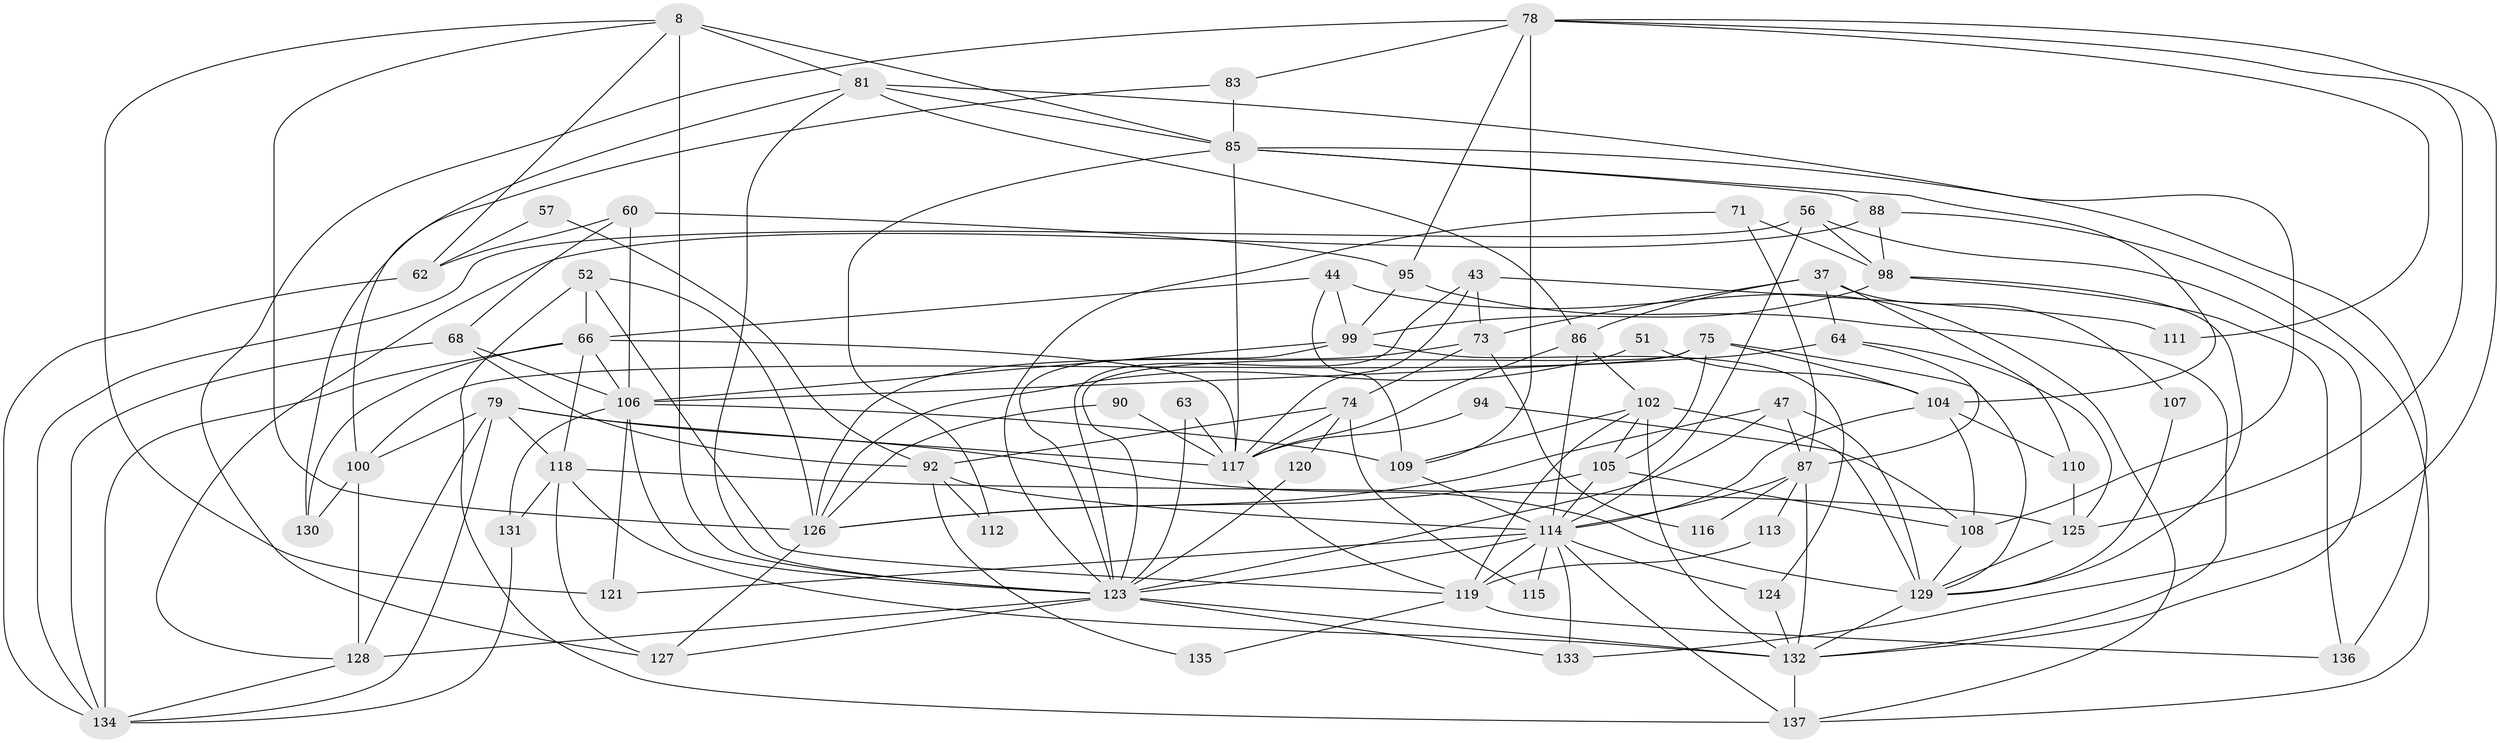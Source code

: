 // original degree distribution, {3: 0.26277372262773724, 5: 0.21897810218978103, 6: 0.08029197080291971, 4: 0.22627737226277372, 2: 0.15328467153284672, 7: 0.043795620437956206, 8: 0.014598540145985401}
// Generated by graph-tools (version 1.1) at 2025/51/03/09/25 04:51:08]
// undirected, 68 vertices, 166 edges
graph export_dot {
graph [start="1"]
  node [color=gray90,style=filled];
  8 [super="+5"];
  37 [super="+16"];
  43 [super="+1"];
  44;
  47 [super="+31"];
  51;
  52 [super="+38"];
  56;
  57;
  60;
  62;
  63;
  64;
  66 [super="+54"];
  68 [super="+15"];
  71;
  73;
  74 [super="+50"];
  75;
  78 [super="+34"];
  79 [super="+77"];
  81 [super="+9"];
  83;
  85 [super="+61"];
  86 [super="+6"];
  87 [super="+59+45"];
  88;
  90;
  92;
  94;
  95 [super="+91"];
  98;
  99 [super="+76"];
  100 [super="+4"];
  102 [super="+65"];
  104;
  105 [super="+40"];
  106 [super="+48+53"];
  107;
  108 [super="+27"];
  109 [super="+41+35"];
  110;
  111;
  112;
  113;
  114 [super="+3+33+72+80"];
  115;
  116;
  117 [super="+26"];
  118 [super="+97"];
  119 [super="+18+93"];
  120;
  121 [super="+82"];
  123 [super="+19+58+84"];
  124 [super="+13"];
  125 [super="+22"];
  126 [super="+89"];
  127 [super="+122"];
  128;
  129 [super="+20+49+70"];
  130 [super="+23"];
  131 [super="+96"];
  132 [super="+36+101"];
  133;
  134 [super="+103+67"];
  135;
  136 [super="+2"];
  137 [super="+11"];
  8 -- 62;
  8 -- 81 [weight=2];
  8 -- 85;
  8 -- 123 [weight=2];
  8 -- 126 [weight=2];
  8 -- 121;
  37 -- 64 [weight=2];
  37 -- 107;
  37 -- 73;
  37 -- 110;
  37 -- 86;
  43 -- 73;
  43 -- 111;
  43 -- 117;
  43 -- 123;
  44 -- 99;
  44 -- 137;
  44 -- 66;
  44 -- 109;
  47 -- 126;
  47 -- 129 [weight=2];
  47 -- 123;
  47 -- 87;
  51 -- 104;
  51 -- 126;
  52 -- 66;
  52 -- 126;
  52 -- 137;
  52 -- 119;
  56 -- 98;
  56 -- 114;
  56 -- 134;
  56 -- 132;
  57 -- 62;
  57 -- 92;
  60 -- 106;
  60 -- 62;
  60 -- 68;
  60 -- 95 [weight=2];
  62 -- 134;
  63 -- 117;
  63 -- 123;
  64 -- 106;
  64 -- 125;
  64 -- 87;
  66 -- 117 [weight=2];
  66 -- 134 [weight=2];
  66 -- 130;
  66 -- 118;
  66 -- 106;
  68 -- 92 [weight=2];
  68 -- 134;
  68 -- 106;
  71 -- 98;
  71 -- 123;
  71 -- 87;
  73 -- 74;
  73 -- 126;
  73 -- 116;
  74 -- 115;
  74 -- 120;
  74 -- 92;
  74 -- 117;
  75 -- 129;
  75 -- 104;
  75 -- 100;
  75 -- 123;
  75 -- 105;
  78 -- 83;
  78 -- 133;
  78 -- 95;
  78 -- 109 [weight=2];
  78 -- 125;
  78 -- 127;
  78 -- 111;
  79 -- 129 [weight=2];
  79 -- 100;
  79 -- 134 [weight=2];
  79 -- 128;
  79 -- 117;
  79 -- 118;
  81 -- 108 [weight=2];
  81 -- 100;
  81 -- 86;
  81 -- 85;
  81 -- 123;
  83 -- 130;
  83 -- 85;
  85 -- 117 [weight=2];
  85 -- 112;
  85 -- 104;
  85 -- 88;
  85 -- 136;
  86 -- 117;
  86 -- 114;
  86 -- 102;
  87 -- 132 [weight=3];
  87 -- 114 [weight=2];
  87 -- 113 [weight=2];
  87 -- 116;
  88 -- 137;
  88 -- 98;
  88 -- 128;
  90 -- 117;
  90 -- 126;
  92 -- 112;
  92 -- 135;
  92 -- 114;
  94 -- 108;
  94 -- 117;
  95 -- 99;
  95 -- 132 [weight=2];
  98 -- 99 [weight=2];
  98 -- 136;
  98 -- 129;
  99 -- 106;
  99 -- 124;
  99 -- 123;
  100 -- 128;
  100 -- 130;
  102 -- 119 [weight=2];
  102 -- 129;
  102 -- 132 [weight=2];
  102 -- 109;
  102 -- 105;
  104 -- 108 [weight=2];
  104 -- 110;
  104 -- 114;
  105 -- 108;
  105 -- 114;
  105 -- 126;
  106 -- 131 [weight=3];
  106 -- 121;
  106 -- 109 [weight=2];
  106 -- 123;
  107 -- 129;
  108 -- 129;
  109 -- 114 [weight=2];
  110 -- 125;
  113 -- 119;
  114 -- 137;
  114 -- 123;
  114 -- 119 [weight=3];
  114 -- 115 [weight=2];
  114 -- 133;
  114 -- 124;
  114 -- 121;
  117 -- 119 [weight=2];
  118 -- 131;
  118 -- 125;
  118 -- 132 [weight=2];
  118 -- 127;
  119 -- 135;
  119 -- 136;
  120 -- 123;
  123 -- 132 [weight=2];
  123 -- 133;
  123 -- 127;
  123 -- 128;
  124 -- 132 [weight=2];
  125 -- 129;
  126 -- 127 [weight=2];
  128 -- 134;
  129 -- 132 [weight=2];
  131 -- 134;
  132 -- 137;
}
